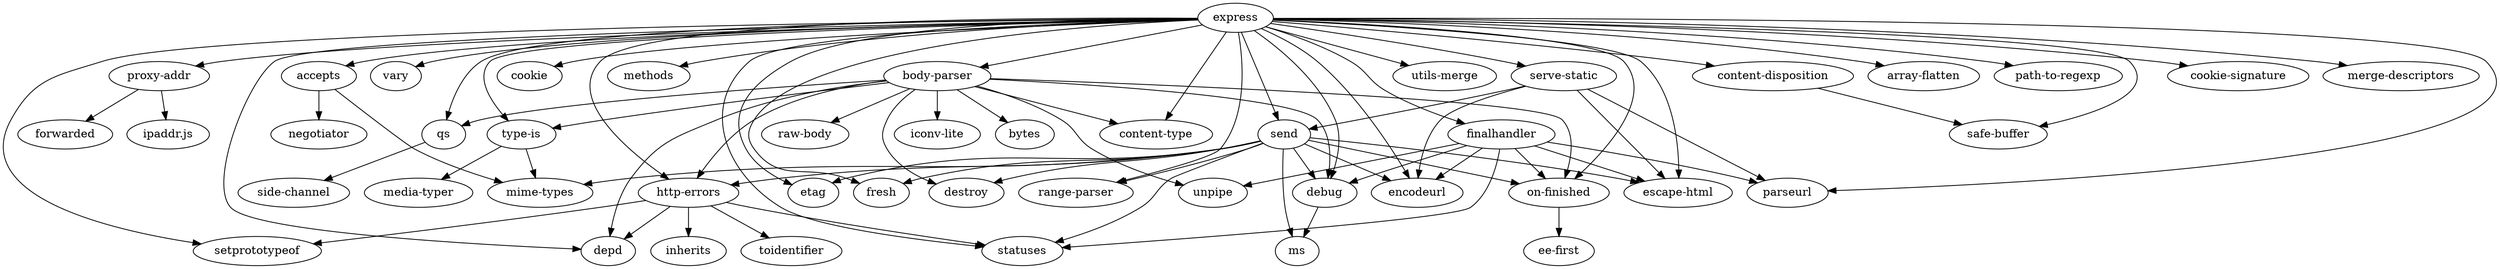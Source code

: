 digraph G {
"express" -> "qs";
"express" -> "depd";
"express" -> "etag";
"express" -> "send";
"express" -> "vary";
"express" -> "debug";
"express" -> "fresh";
"express" -> "cookie";
"express" -> "accepts";
"express" -> "methods";
"express" -> "type-is";
"express" -> "parseurl";
"express" -> "statuses";
"express" -> "encodeurl";
"express" -> "proxy-addr";
"express" -> "body-parser";
"express" -> "escape-html";
"express" -> "http-errors";
"express" -> "on-finished";
"express" -> "safe-buffer";
"express" -> "utils-merge";
"express" -> "content-type";
"express" -> "finalhandler";
"express" -> "range-parser";
"express" -> "serve-static";
"express" -> "array-flatten";
"express" -> "path-to-regexp";
"express" -> "setprototypeof";
"express" -> "cookie-signature";
"express" -> "merge-descriptors";
"express" -> "content-disposition";
"qs" -> "side-channel";
"send" -> "ms";
"send" -> "etag";
"send" -> "debug";
"send" -> "fresh";
"send" -> "destroy";
"send" -> "statuses";
"send" -> "encodeurl";
"send" -> "mime-types";
"send" -> "escape-html";
"send" -> "http-errors";
"send" -> "on-finished";
"send" -> "range-parser";
"debug" -> "ms";
"accepts" -> "mime-types";
"accepts" -> "negotiator";
"type-is" -> "mime-types";
"type-is" -> "media-typer";
"proxy-addr" -> "forwarded";
"proxy-addr" -> "ipaddr.js";
"body-parser" -> "qs";
"body-parser" -> "depd";
"body-parser" -> "bytes";
"body-parser" -> "debug";
"body-parser" -> "unpipe";
"body-parser" -> "destroy";
"body-parser" -> "type-is";
"body-parser" -> "raw-body";
"body-parser" -> "iconv-lite";
"body-parser" -> "http-errors";
"body-parser" -> "on-finished";
"body-parser" -> "content-type";
"http-errors" -> "depd";
"http-errors" -> "inherits";
"http-errors" -> "setprototypeof";
"http-errors" -> "statuses";
"http-errors" -> "toidentifier";
"on-finished" -> "ee-first";
"finalhandler" -> "debug";
"finalhandler" -> "encodeurl";
"finalhandler" -> "escape-html";
"finalhandler" -> "on-finished";
"finalhandler" -> "parseurl";
"finalhandler" -> "statuses";
"finalhandler" -> "unpipe";
"serve-static" -> "encodeurl";
"serve-static" -> "escape-html";
"serve-static" -> "parseurl";
"serve-static" -> "send";
"content-disposition" -> "safe-buffer";
}
